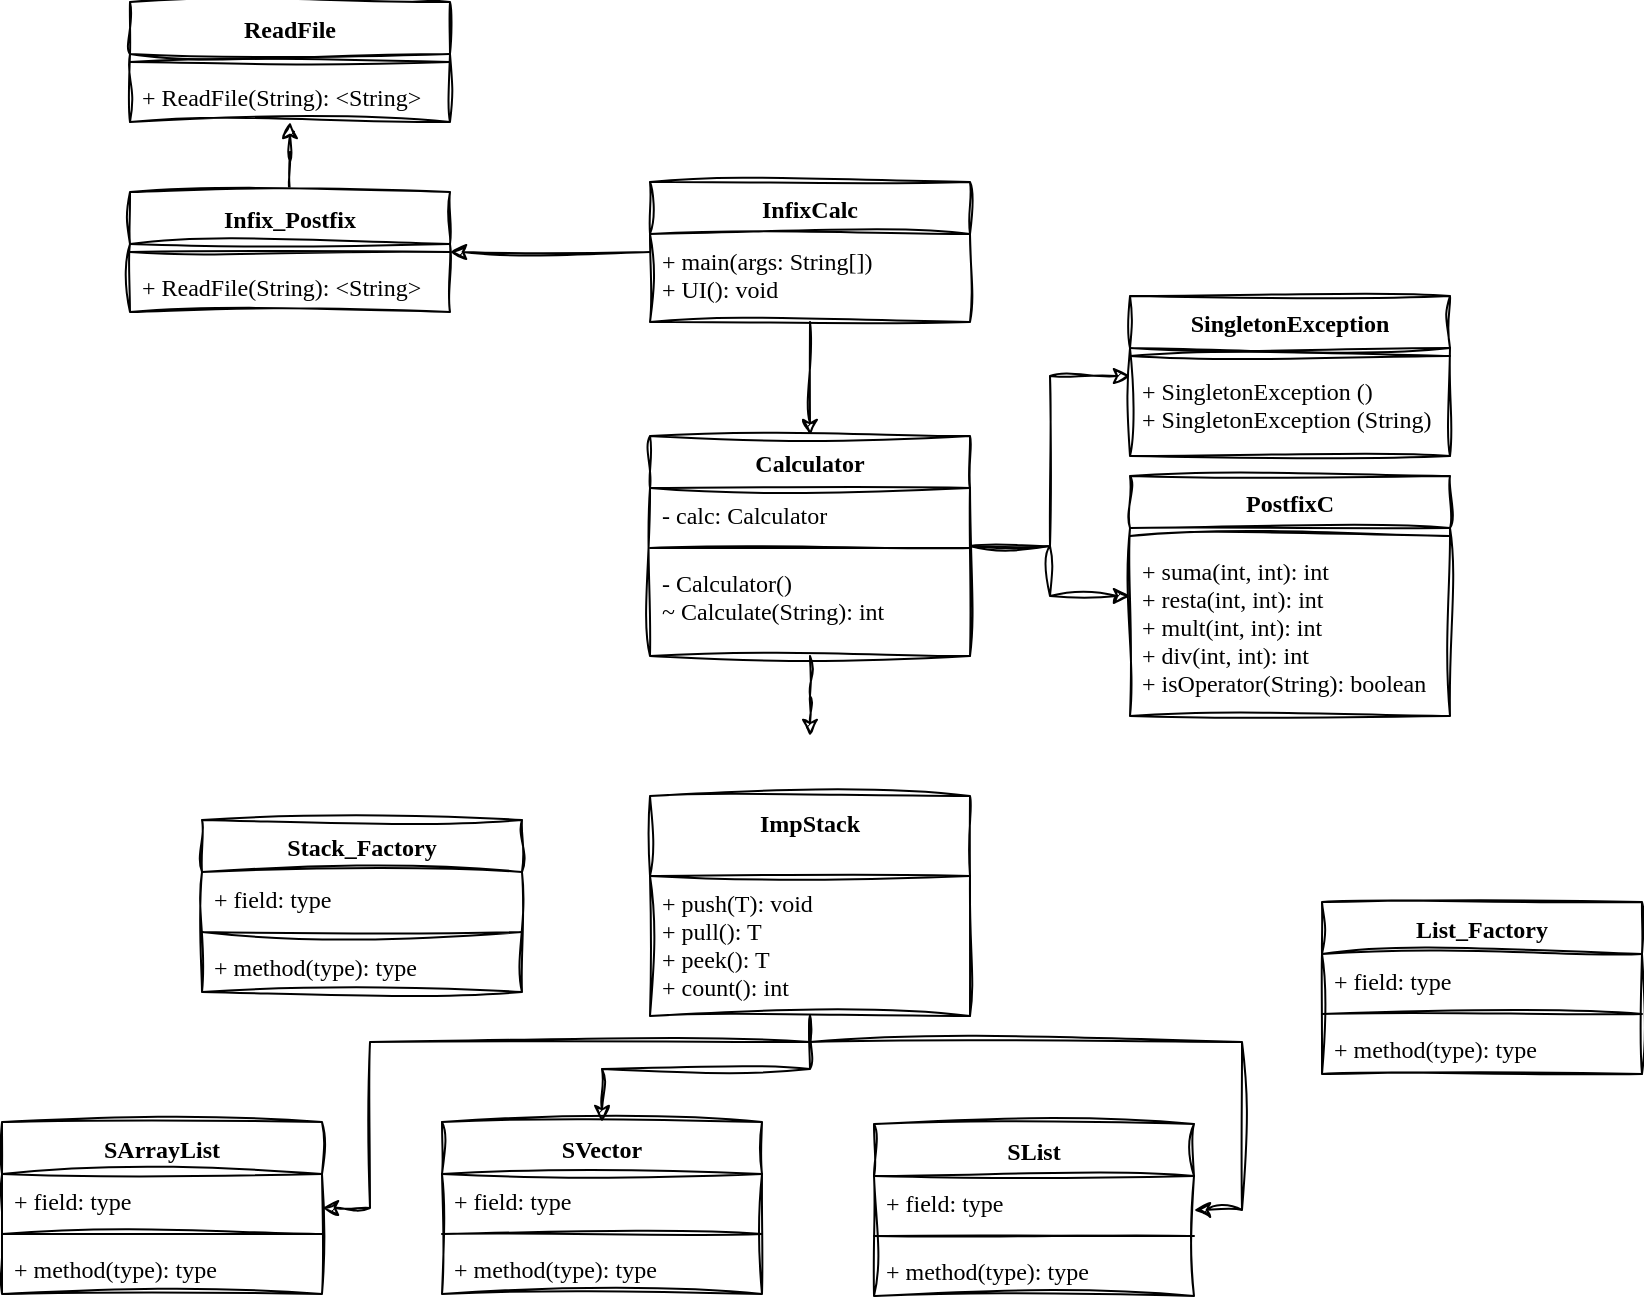 <mxfile version="20.8.16" type="device"><diagram id="C5RBs43oDa-KdzZeNtuy" name="Page-1"><mxGraphModel dx="2000" dy="729" grid="1" gridSize="10" guides="1" tooltips="1" connect="1" arrows="1" fold="1" page="1" pageScale="1" pageWidth="827" pageHeight="1169" math="0" shadow="0"><root><mxCell id="WIyWlLk6GJQsqaUBKTNV-0"/><mxCell id="WIyWlLk6GJQsqaUBKTNV-1" parent="WIyWlLk6GJQsqaUBKTNV-0"/><mxCell id="-Y89lW78PFe7YnOMHN3W-61" style="edgeStyle=orthogonalEdgeStyle;rounded=0;sketch=1;hachureGap=4;jiggle=2;curveFitting=1;orthogonalLoop=1;jettySize=auto;html=1;fontFamily=Garamond;fontSize=12;" parent="WIyWlLk6GJQsqaUBKTNV-1" source="-Y89lW78PFe7YnOMHN3W-0" target="Hi9I_zQP8mZ7ygohzVZc-4" edge="1"><mxGeometry relative="1" as="geometry"><mxPoint x="184" y="205" as="targetPoint"/></mxGeometry></mxCell><mxCell id="-Y89lW78PFe7YnOMHN3W-62" style="edgeStyle=orthogonalEdgeStyle;rounded=0;sketch=1;hachureGap=4;jiggle=2;curveFitting=1;orthogonalLoop=1;jettySize=auto;html=1;fontFamily=Garamond;fontSize=12;" parent="WIyWlLk6GJQsqaUBKTNV-1" source="-Y89lW78PFe7YnOMHN3W-0" target="-Y89lW78PFe7YnOMHN3W-8" edge="1"><mxGeometry relative="1" as="geometry"/></mxCell><mxCell id="-Y89lW78PFe7YnOMHN3W-0" value="InfixCalc" style="swimlane;fontStyle=1;align=center;verticalAlign=top;childLayout=stackLayout;horizontal=1;startSize=26;horizontalStack=0;resizeParent=1;resizeParentMax=0;resizeLast=0;collapsible=1;marginBottom=0;sketch=1;hachureGap=4;jiggle=2;curveFitting=1;fontFamily=Garamond;fontSize=12;" parent="WIyWlLk6GJQsqaUBKTNV-1" vertex="1"><mxGeometry x="294" y="170" width="160" height="70" as="geometry"/></mxCell><mxCell id="-Y89lW78PFe7YnOMHN3W-3" value="+ main(args: String[])&#10;+ UI(): void" style="text;strokeColor=none;fillColor=none;align=left;verticalAlign=top;spacingLeft=4;spacingRight=4;overflow=hidden;rotatable=0;points=[[0,0.5],[1,0.5]];portConstraint=eastwest;fontSize=12;fontFamily=Garamond;" parent="-Y89lW78PFe7YnOMHN3W-0" vertex="1"><mxGeometry y="26" width="160" height="44" as="geometry"/></mxCell><mxCell id="-Y89lW78PFe7YnOMHN3W-63" style="edgeStyle=orthogonalEdgeStyle;rounded=0;sketch=1;hachureGap=4;jiggle=2;curveFitting=1;orthogonalLoop=1;jettySize=auto;html=1;fontFamily=Garamond;fontSize=12;" parent="WIyWlLk6GJQsqaUBKTNV-1" source="-Y89lW78PFe7YnOMHN3W-8" target="-Y89lW78PFe7YnOMHN3W-12" edge="1"><mxGeometry relative="1" as="geometry"/></mxCell><mxCell id="-Y89lW78PFe7YnOMHN3W-65" style="edgeStyle=orthogonalEdgeStyle;rounded=0;sketch=1;hachureGap=4;jiggle=2;curveFitting=1;orthogonalLoop=1;jettySize=auto;html=1;fontFamily=Garamond;fontSize=12;" parent="WIyWlLk6GJQsqaUBKTNV-1" source="-Y89lW78PFe7YnOMHN3W-8" edge="1"><mxGeometry relative="1" as="geometry"><mxPoint x="374" y="447" as="targetPoint"/></mxGeometry></mxCell><mxCell id="-Y89lW78PFe7YnOMHN3W-70" style="edgeStyle=orthogonalEdgeStyle;rounded=0;sketch=1;hachureGap=4;jiggle=2;curveFitting=1;orthogonalLoop=1;jettySize=auto;html=1;fontFamily=Garamond;fontSize=12;" parent="WIyWlLk6GJQsqaUBKTNV-1" source="-Y89lW78PFe7YnOMHN3W-8" target="-Y89lW78PFe7YnOMHN3W-66" edge="1"><mxGeometry relative="1" as="geometry"/></mxCell><mxCell id="-Y89lW78PFe7YnOMHN3W-8" value="Calculator" style="swimlane;fontStyle=1;align=center;verticalAlign=top;childLayout=stackLayout;horizontal=1;startSize=26;horizontalStack=0;resizeParent=1;resizeParentMax=0;resizeLast=0;collapsible=1;marginBottom=0;sketch=1;hachureGap=4;jiggle=2;curveFitting=1;fontFamily=Garamond;fontSize=12;" parent="WIyWlLk6GJQsqaUBKTNV-1" vertex="1"><mxGeometry x="294" y="297" width="160" height="110" as="geometry"/></mxCell><mxCell id="-Y89lW78PFe7YnOMHN3W-9" value="- calc: Calculator" style="text;strokeColor=none;fillColor=none;align=left;verticalAlign=top;spacingLeft=4;spacingRight=4;overflow=hidden;rotatable=0;points=[[0,0.5],[1,0.5]];portConstraint=eastwest;fontSize=12;fontFamily=Garamond;" parent="-Y89lW78PFe7YnOMHN3W-8" vertex="1"><mxGeometry y="26" width="160" height="26" as="geometry"/></mxCell><mxCell id="-Y89lW78PFe7YnOMHN3W-10" value="" style="line;strokeWidth=1;fillColor=none;align=left;verticalAlign=middle;spacingTop=-1;spacingLeft=3;spacingRight=3;rotatable=0;labelPosition=right;points=[];portConstraint=eastwest;strokeColor=inherit;sketch=1;hachureGap=4;jiggle=2;curveFitting=1;fontFamily=Garamond;fontSize=12;" parent="-Y89lW78PFe7YnOMHN3W-8" vertex="1"><mxGeometry y="52" width="160" height="8" as="geometry"/></mxCell><mxCell id="-Y89lW78PFe7YnOMHN3W-11" value="- Calculator()&#10;~ Calculate(String): int" style="text;strokeColor=none;fillColor=none;align=left;verticalAlign=top;spacingLeft=4;spacingRight=4;overflow=hidden;rotatable=0;points=[[0,0.5],[1,0.5]];portConstraint=eastwest;fontSize=12;fontFamily=Garamond;" parent="-Y89lW78PFe7YnOMHN3W-8" vertex="1"><mxGeometry y="60" width="160" height="50" as="geometry"/></mxCell><mxCell id="-Y89lW78PFe7YnOMHN3W-12" value="PostfixC" style="swimlane;fontStyle=1;align=center;verticalAlign=top;childLayout=stackLayout;horizontal=1;startSize=26;horizontalStack=0;resizeParent=1;resizeParentMax=0;resizeLast=0;collapsible=1;marginBottom=0;sketch=1;hachureGap=4;jiggle=2;curveFitting=1;fontFamily=Garamond;fontSize=12;" parent="WIyWlLk6GJQsqaUBKTNV-1" vertex="1"><mxGeometry x="534" y="317" width="160" height="120" as="geometry"/></mxCell><mxCell id="-Y89lW78PFe7YnOMHN3W-14" value="" style="line;strokeWidth=1;fillColor=none;align=left;verticalAlign=middle;spacingTop=-1;spacingLeft=3;spacingRight=3;rotatable=0;labelPosition=right;points=[];portConstraint=eastwest;strokeColor=inherit;sketch=1;hachureGap=4;jiggle=2;curveFitting=1;fontFamily=Garamond;fontSize=12;" parent="-Y89lW78PFe7YnOMHN3W-12" vertex="1"><mxGeometry y="26" width="160" height="8" as="geometry"/></mxCell><mxCell id="-Y89lW78PFe7YnOMHN3W-15" value="+ suma(int, int): int&#10;+ resta(int, int): int&#10;+ mult(int, int): int&#10;+ div(int, int): int&#10;+ isOperator(String): boolean" style="text;strokeColor=none;fillColor=none;align=left;verticalAlign=top;spacingLeft=4;spacingRight=4;overflow=hidden;rotatable=0;points=[[0,0.5],[1,0.5]];portConstraint=eastwest;fontSize=12;fontFamily=Garamond;" parent="-Y89lW78PFe7YnOMHN3W-12" vertex="1"><mxGeometry y="34" width="160" height="86" as="geometry"/></mxCell><mxCell id="-Y89lW78PFe7YnOMHN3W-39" style="edgeStyle=orthogonalEdgeStyle;rounded=0;sketch=1;hachureGap=4;jiggle=2;curveFitting=1;orthogonalLoop=1;jettySize=auto;html=1;fontFamily=Garamond;fontSize=12;" parent="WIyWlLk6GJQsqaUBKTNV-1" source="-Y89lW78PFe7YnOMHN3W-16" target="-Y89lW78PFe7YnOMHN3W-24" edge="1"><mxGeometry relative="1" as="geometry"/></mxCell><mxCell id="-Y89lW78PFe7YnOMHN3W-41" style="edgeStyle=orthogonalEdgeStyle;rounded=0;sketch=1;hachureGap=4;jiggle=2;curveFitting=1;orthogonalLoop=1;jettySize=auto;html=1;fontFamily=Garamond;fontSize=12;" parent="WIyWlLk6GJQsqaUBKTNV-1" source="-Y89lW78PFe7YnOMHN3W-16" target="-Y89lW78PFe7YnOMHN3W-28" edge="1"><mxGeometry relative="1" as="geometry"><Array as="points"><mxPoint x="374" y="600"/><mxPoint x="154" y="600"/></Array></mxGeometry></mxCell><mxCell id="dJiMU1h8cD0u1A3tqimP-0" style="edgeStyle=orthogonalEdgeStyle;rounded=0;sketch=1;hachureGap=4;jiggle=2;curveFitting=1;orthogonalLoop=1;jettySize=auto;html=1;fontFamily=Architects Daughter;fontSource=https%3A%2F%2Ffonts.googleapis.com%2Fcss%3Ffamily%3DArchitects%2BDaughter;fontSize=16;" parent="WIyWlLk6GJQsqaUBKTNV-1" source="-Y89lW78PFe7YnOMHN3W-16" target="-Y89lW78PFe7YnOMHN3W-49" edge="1"><mxGeometry relative="1" as="geometry"><Array as="points"><mxPoint x="374" y="600"/><mxPoint x="590" y="600"/></Array></mxGeometry></mxCell><mxCell id="-Y89lW78PFe7YnOMHN3W-16" value="ImpStack" style="swimlane;fontStyle=1;align=center;verticalAlign=top;childLayout=stackLayout;horizontal=1;startSize=40;horizontalStack=0;resizeParent=1;resizeParentMax=0;resizeLast=0;collapsible=1;marginBottom=0;sketch=1;hachureGap=4;jiggle=2;curveFitting=1;fontFamily=Garamond;fontSize=12;" parent="WIyWlLk6GJQsqaUBKTNV-1" vertex="1"><mxGeometry x="294" y="477" width="160" height="110" as="geometry"/></mxCell><mxCell id="-Y89lW78PFe7YnOMHN3W-19" value="+ push(T): void&#10;+ pull(): T&#10;+ peek(): T&#10;+ count(): int" style="text;strokeColor=none;fillColor=none;align=left;verticalAlign=top;spacingLeft=4;spacingRight=4;overflow=hidden;rotatable=0;points=[[0,0.5],[1,0.5]];portConstraint=eastwest;fontSize=12;fontFamily=Garamond;" parent="-Y89lW78PFe7YnOMHN3W-16" vertex="1"><mxGeometry y="40" width="160" height="70" as="geometry"/></mxCell><mxCell id="-Y89lW78PFe7YnOMHN3W-24" value="SVector" style="swimlane;fontStyle=1;align=center;verticalAlign=top;childLayout=stackLayout;horizontal=1;startSize=26;horizontalStack=0;resizeParent=1;resizeParentMax=0;resizeLast=0;collapsible=1;marginBottom=0;sketch=1;hachureGap=4;jiggle=2;curveFitting=1;fontFamily=Garamond;fontSize=12;" parent="WIyWlLk6GJQsqaUBKTNV-1" vertex="1"><mxGeometry x="190" y="640" width="160" height="86" as="geometry"/></mxCell><mxCell id="-Y89lW78PFe7YnOMHN3W-25" value="+ field: type" style="text;strokeColor=none;fillColor=none;align=left;verticalAlign=top;spacingLeft=4;spacingRight=4;overflow=hidden;rotatable=0;points=[[0,0.5],[1,0.5]];portConstraint=eastwest;fontSize=12;fontFamily=Garamond;" parent="-Y89lW78PFe7YnOMHN3W-24" vertex="1"><mxGeometry y="26" width="160" height="26" as="geometry"/></mxCell><mxCell id="-Y89lW78PFe7YnOMHN3W-26" value="" style="line;strokeWidth=1;fillColor=none;align=left;verticalAlign=middle;spacingTop=-1;spacingLeft=3;spacingRight=3;rotatable=0;labelPosition=right;points=[];portConstraint=eastwest;strokeColor=inherit;sketch=1;hachureGap=4;jiggle=2;curveFitting=1;fontFamily=Garamond;fontSize=12;" parent="-Y89lW78PFe7YnOMHN3W-24" vertex="1"><mxGeometry y="52" width="160" height="8" as="geometry"/></mxCell><mxCell id="-Y89lW78PFe7YnOMHN3W-27" value="+ method(type): type" style="text;strokeColor=none;fillColor=none;align=left;verticalAlign=top;spacingLeft=4;spacingRight=4;overflow=hidden;rotatable=0;points=[[0,0.5],[1,0.5]];portConstraint=eastwest;fontSize=12;fontFamily=Garamond;" parent="-Y89lW78PFe7YnOMHN3W-24" vertex="1"><mxGeometry y="60" width="160" height="26" as="geometry"/></mxCell><mxCell id="-Y89lW78PFe7YnOMHN3W-28" value="SArrayList" style="swimlane;fontStyle=1;align=center;verticalAlign=top;childLayout=stackLayout;horizontal=1;startSize=26;horizontalStack=0;resizeParent=1;resizeParentMax=0;resizeLast=0;collapsible=1;marginBottom=0;sketch=1;hachureGap=4;jiggle=2;curveFitting=1;fontFamily=Garamond;fontSize=12;" parent="WIyWlLk6GJQsqaUBKTNV-1" vertex="1"><mxGeometry x="-30" y="640" width="160" height="86" as="geometry"/></mxCell><mxCell id="-Y89lW78PFe7YnOMHN3W-29" value="+ field: type" style="text;strokeColor=none;fillColor=none;align=left;verticalAlign=top;spacingLeft=4;spacingRight=4;overflow=hidden;rotatable=0;points=[[0,0.5],[1,0.5]];portConstraint=eastwest;fontSize=12;fontFamily=Garamond;" parent="-Y89lW78PFe7YnOMHN3W-28" vertex="1"><mxGeometry y="26" width="160" height="26" as="geometry"/></mxCell><mxCell id="-Y89lW78PFe7YnOMHN3W-30" value="" style="line;strokeWidth=1;fillColor=none;align=left;verticalAlign=middle;spacingTop=-1;spacingLeft=3;spacingRight=3;rotatable=0;labelPosition=right;points=[];portConstraint=eastwest;strokeColor=inherit;sketch=1;hachureGap=4;jiggle=2;curveFitting=1;fontFamily=Garamond;fontSize=12;" parent="-Y89lW78PFe7YnOMHN3W-28" vertex="1"><mxGeometry y="52" width="160" height="8" as="geometry"/></mxCell><mxCell id="-Y89lW78PFe7YnOMHN3W-31" value="+ method(type): type" style="text;strokeColor=none;fillColor=none;align=left;verticalAlign=top;spacingLeft=4;spacingRight=4;overflow=hidden;rotatable=0;points=[[0,0.5],[1,0.5]];portConstraint=eastwest;fontSize=12;fontFamily=Garamond;" parent="-Y89lW78PFe7YnOMHN3W-28" vertex="1"><mxGeometry y="60" width="160" height="26" as="geometry"/></mxCell><mxCell id="-Y89lW78PFe7YnOMHN3W-49" value="SList" style="swimlane;fontStyle=1;align=center;verticalAlign=top;childLayout=stackLayout;horizontal=1;startSize=26;horizontalStack=0;resizeParent=1;resizeParentMax=0;resizeLast=0;collapsible=1;marginBottom=0;sketch=1;hachureGap=4;jiggle=2;curveFitting=1;fontFamily=Garamond;fontSize=12;" parent="WIyWlLk6GJQsqaUBKTNV-1" vertex="1"><mxGeometry x="406" y="641" width="160" height="86" as="geometry"/></mxCell><mxCell id="-Y89lW78PFe7YnOMHN3W-50" value="+ field: type" style="text;strokeColor=none;fillColor=none;align=left;verticalAlign=top;spacingLeft=4;spacingRight=4;overflow=hidden;rotatable=0;points=[[0,0.5],[1,0.5]];portConstraint=eastwest;fontSize=12;fontFamily=Garamond;" parent="-Y89lW78PFe7YnOMHN3W-49" vertex="1"><mxGeometry y="26" width="160" height="26" as="geometry"/></mxCell><mxCell id="-Y89lW78PFe7YnOMHN3W-51" value="" style="line;strokeWidth=1;fillColor=none;align=left;verticalAlign=middle;spacingTop=-1;spacingLeft=3;spacingRight=3;rotatable=0;labelPosition=right;points=[];portConstraint=eastwest;strokeColor=inherit;sketch=1;hachureGap=4;jiggle=2;curveFitting=1;fontFamily=Garamond;fontSize=12;" parent="-Y89lW78PFe7YnOMHN3W-49" vertex="1"><mxGeometry y="52" width="160" height="8" as="geometry"/></mxCell><mxCell id="-Y89lW78PFe7YnOMHN3W-52" value="+ method(type): type" style="text;strokeColor=none;fillColor=none;align=left;verticalAlign=top;spacingLeft=4;spacingRight=4;overflow=hidden;rotatable=0;points=[[0,0.5],[1,0.5]];portConstraint=eastwest;fontSize=12;fontFamily=Garamond;" parent="-Y89lW78PFe7YnOMHN3W-49" vertex="1"><mxGeometry y="60" width="160" height="26" as="geometry"/></mxCell><mxCell id="-Y89lW78PFe7YnOMHN3W-66" value="SingletonException" style="swimlane;fontStyle=1;align=center;verticalAlign=top;childLayout=stackLayout;horizontal=1;startSize=26;horizontalStack=0;resizeParent=1;resizeParentMax=0;resizeLast=0;collapsible=1;marginBottom=0;sketch=1;hachureGap=4;jiggle=2;curveFitting=1;fontFamily=Garamond;fontSize=12;" parent="WIyWlLk6GJQsqaUBKTNV-1" vertex="1"><mxGeometry x="534" y="227" width="160" height="80" as="geometry"/></mxCell><mxCell id="-Y89lW78PFe7YnOMHN3W-68" value="" style="line;strokeWidth=1;fillColor=none;align=left;verticalAlign=middle;spacingTop=-1;spacingLeft=3;spacingRight=3;rotatable=0;labelPosition=right;points=[];portConstraint=eastwest;strokeColor=inherit;sketch=1;hachureGap=4;jiggle=2;curveFitting=1;fontFamily=Garamond;fontSize=12;" parent="-Y89lW78PFe7YnOMHN3W-66" vertex="1"><mxGeometry y="26" width="160" height="8" as="geometry"/></mxCell><mxCell id="-Y89lW78PFe7YnOMHN3W-69" value="+ SingletonException ()&#10;+ SingletonException (String)" style="text;strokeColor=none;fillColor=none;align=left;verticalAlign=top;spacingLeft=4;spacingRight=4;overflow=hidden;rotatable=0;points=[[0,0.5],[1,0.5]];portConstraint=eastwest;fontSize=12;fontFamily=Garamond;" parent="-Y89lW78PFe7YnOMHN3W-66" vertex="1"><mxGeometry y="34" width="160" height="46" as="geometry"/></mxCell><mxCell id="Hi9I_zQP8mZ7ygohzVZc-1" value="ReadFile" style="swimlane;fontStyle=1;align=center;verticalAlign=top;childLayout=stackLayout;horizontal=1;startSize=26;horizontalStack=0;resizeParent=1;resizeParentMax=0;resizeLast=0;collapsible=1;marginBottom=0;sketch=1;hachureGap=4;jiggle=2;curveFitting=1;fontFamily=Garamond;fontSize=12;" parent="WIyWlLk6GJQsqaUBKTNV-1" vertex="1"><mxGeometry x="34" y="80" width="160" height="60" as="geometry"/></mxCell><mxCell id="Hi9I_zQP8mZ7ygohzVZc-2" value="" style="line;strokeWidth=1;fillColor=none;align=left;verticalAlign=middle;spacingTop=-1;spacingLeft=3;spacingRight=3;rotatable=0;labelPosition=right;points=[];portConstraint=eastwest;strokeColor=inherit;sketch=1;hachureGap=4;jiggle=2;curveFitting=1;fontFamily=Garamond;fontSize=12;" parent="Hi9I_zQP8mZ7ygohzVZc-1" vertex="1"><mxGeometry y="26" width="160" height="8" as="geometry"/></mxCell><mxCell id="Hi9I_zQP8mZ7ygohzVZc-3" value="+ ReadFile(String): &lt;String&gt;" style="text;strokeColor=none;fillColor=none;align=left;verticalAlign=top;spacingLeft=4;spacingRight=4;overflow=hidden;rotatable=0;points=[[0,0.5],[1,0.5]];portConstraint=eastwest;fontSize=12;fontFamily=Garamond;" parent="Hi9I_zQP8mZ7ygohzVZc-1" vertex="1"><mxGeometry y="34" width="160" height="26" as="geometry"/></mxCell><mxCell id="Hi9I_zQP8mZ7ygohzVZc-7" style="edgeStyle=orthogonalEdgeStyle;rounded=0;sketch=1;hachureGap=4;jiggle=2;curveFitting=1;orthogonalLoop=1;jettySize=auto;html=1;fontFamily=Architects Daughter;fontSource=https%3A%2F%2Ffonts.googleapis.com%2Fcss%3Ffamily%3DArchitects%2BDaughter;fontSize=16;" parent="WIyWlLk6GJQsqaUBKTNV-1" source="Hi9I_zQP8mZ7ygohzVZc-4" target="Hi9I_zQP8mZ7ygohzVZc-1" edge="1"><mxGeometry relative="1" as="geometry"/></mxCell><mxCell id="Hi9I_zQP8mZ7ygohzVZc-4" value="Infix_Postfix" style="swimlane;fontStyle=1;align=center;verticalAlign=top;childLayout=stackLayout;horizontal=1;startSize=26;horizontalStack=0;resizeParent=1;resizeParentMax=0;resizeLast=0;collapsible=1;marginBottom=0;sketch=1;hachureGap=4;jiggle=2;curveFitting=1;fontFamily=Garamond;fontSize=12;" parent="WIyWlLk6GJQsqaUBKTNV-1" vertex="1"><mxGeometry x="34" y="175" width="160" height="60" as="geometry"/></mxCell><mxCell id="Hi9I_zQP8mZ7ygohzVZc-5" value="" style="line;strokeWidth=1;fillColor=none;align=left;verticalAlign=middle;spacingTop=-1;spacingLeft=3;spacingRight=3;rotatable=0;labelPosition=right;points=[];portConstraint=eastwest;strokeColor=inherit;sketch=1;hachureGap=4;jiggle=2;curveFitting=1;fontFamily=Garamond;fontSize=12;" parent="Hi9I_zQP8mZ7ygohzVZc-4" vertex="1"><mxGeometry y="26" width="160" height="8" as="geometry"/></mxCell><mxCell id="Hi9I_zQP8mZ7ygohzVZc-6" value="+ ReadFile(String): &lt;String&gt;" style="text;strokeColor=none;fillColor=none;align=left;verticalAlign=top;spacingLeft=4;spacingRight=4;overflow=hidden;rotatable=0;points=[[0,0.5],[1,0.5]];portConstraint=eastwest;fontSize=12;fontFamily=Garamond;" parent="Hi9I_zQP8mZ7ygohzVZc-4" vertex="1"><mxGeometry y="34" width="160" height="26" as="geometry"/></mxCell><mxCell id="Hi9I_zQP8mZ7ygohzVZc-12" value="Stack_Factory" style="swimlane;fontStyle=1;align=center;verticalAlign=top;childLayout=stackLayout;horizontal=1;startSize=26;horizontalStack=0;resizeParent=1;resizeParentMax=0;resizeLast=0;collapsible=1;marginBottom=0;sketch=1;hachureGap=4;jiggle=2;curveFitting=1;fontFamily=Garamond;fontSize=12;" parent="WIyWlLk6GJQsqaUBKTNV-1" vertex="1"><mxGeometry x="70" y="489" width="160" height="86" as="geometry"/></mxCell><mxCell id="Hi9I_zQP8mZ7ygohzVZc-13" value="+ field: type" style="text;strokeColor=none;fillColor=none;align=left;verticalAlign=top;spacingLeft=4;spacingRight=4;overflow=hidden;rotatable=0;points=[[0,0.5],[1,0.5]];portConstraint=eastwest;fontSize=12;fontFamily=Garamond;" parent="Hi9I_zQP8mZ7ygohzVZc-12" vertex="1"><mxGeometry y="26" width="160" height="26" as="geometry"/></mxCell><mxCell id="Hi9I_zQP8mZ7ygohzVZc-14" value="" style="line;strokeWidth=1;fillColor=none;align=left;verticalAlign=middle;spacingTop=-1;spacingLeft=3;spacingRight=3;rotatable=0;labelPosition=right;points=[];portConstraint=eastwest;strokeColor=inherit;sketch=1;hachureGap=4;jiggle=2;curveFitting=1;fontFamily=Garamond;fontSize=12;" parent="Hi9I_zQP8mZ7ygohzVZc-12" vertex="1"><mxGeometry y="52" width="160" height="8" as="geometry"/></mxCell><mxCell id="Hi9I_zQP8mZ7ygohzVZc-15" value="+ method(type): type" style="text;strokeColor=none;fillColor=none;align=left;verticalAlign=top;spacingLeft=4;spacingRight=4;overflow=hidden;rotatable=0;points=[[0,0.5],[1,0.5]];portConstraint=eastwest;fontSize=12;fontFamily=Garamond;" parent="Hi9I_zQP8mZ7ygohzVZc-12" vertex="1"><mxGeometry y="60" width="160" height="26" as="geometry"/></mxCell><mxCell id="H-vZFdsx9zfz9omGHwKU-0" value="List_Factory" style="swimlane;fontStyle=1;align=center;verticalAlign=top;childLayout=stackLayout;horizontal=1;startSize=26;horizontalStack=0;resizeParent=1;resizeParentMax=0;resizeLast=0;collapsible=1;marginBottom=0;sketch=1;hachureGap=4;jiggle=2;curveFitting=1;fontFamily=Garamond;fontSize=12;" vertex="1" parent="WIyWlLk6GJQsqaUBKTNV-1"><mxGeometry x="630" y="530" width="160" height="86" as="geometry"/></mxCell><mxCell id="H-vZFdsx9zfz9omGHwKU-1" value="+ field: type" style="text;strokeColor=none;fillColor=none;align=left;verticalAlign=top;spacingLeft=4;spacingRight=4;overflow=hidden;rotatable=0;points=[[0,0.5],[1,0.5]];portConstraint=eastwest;fontSize=12;fontFamily=Garamond;" vertex="1" parent="H-vZFdsx9zfz9omGHwKU-0"><mxGeometry y="26" width="160" height="26" as="geometry"/></mxCell><mxCell id="H-vZFdsx9zfz9omGHwKU-2" value="" style="line;strokeWidth=1;fillColor=none;align=left;verticalAlign=middle;spacingTop=-1;spacingLeft=3;spacingRight=3;rotatable=0;labelPosition=right;points=[];portConstraint=eastwest;strokeColor=inherit;sketch=1;hachureGap=4;jiggle=2;curveFitting=1;fontFamily=Garamond;fontSize=12;" vertex="1" parent="H-vZFdsx9zfz9omGHwKU-0"><mxGeometry y="52" width="160" height="8" as="geometry"/></mxCell><mxCell id="H-vZFdsx9zfz9omGHwKU-3" value="+ method(type): type" style="text;strokeColor=none;fillColor=none;align=left;verticalAlign=top;spacingLeft=4;spacingRight=4;overflow=hidden;rotatable=0;points=[[0,0.5],[1,0.5]];portConstraint=eastwest;fontSize=12;fontFamily=Garamond;" vertex="1" parent="H-vZFdsx9zfz9omGHwKU-0"><mxGeometry y="60" width="160" height="26" as="geometry"/></mxCell></root></mxGraphModel></diagram></mxfile>